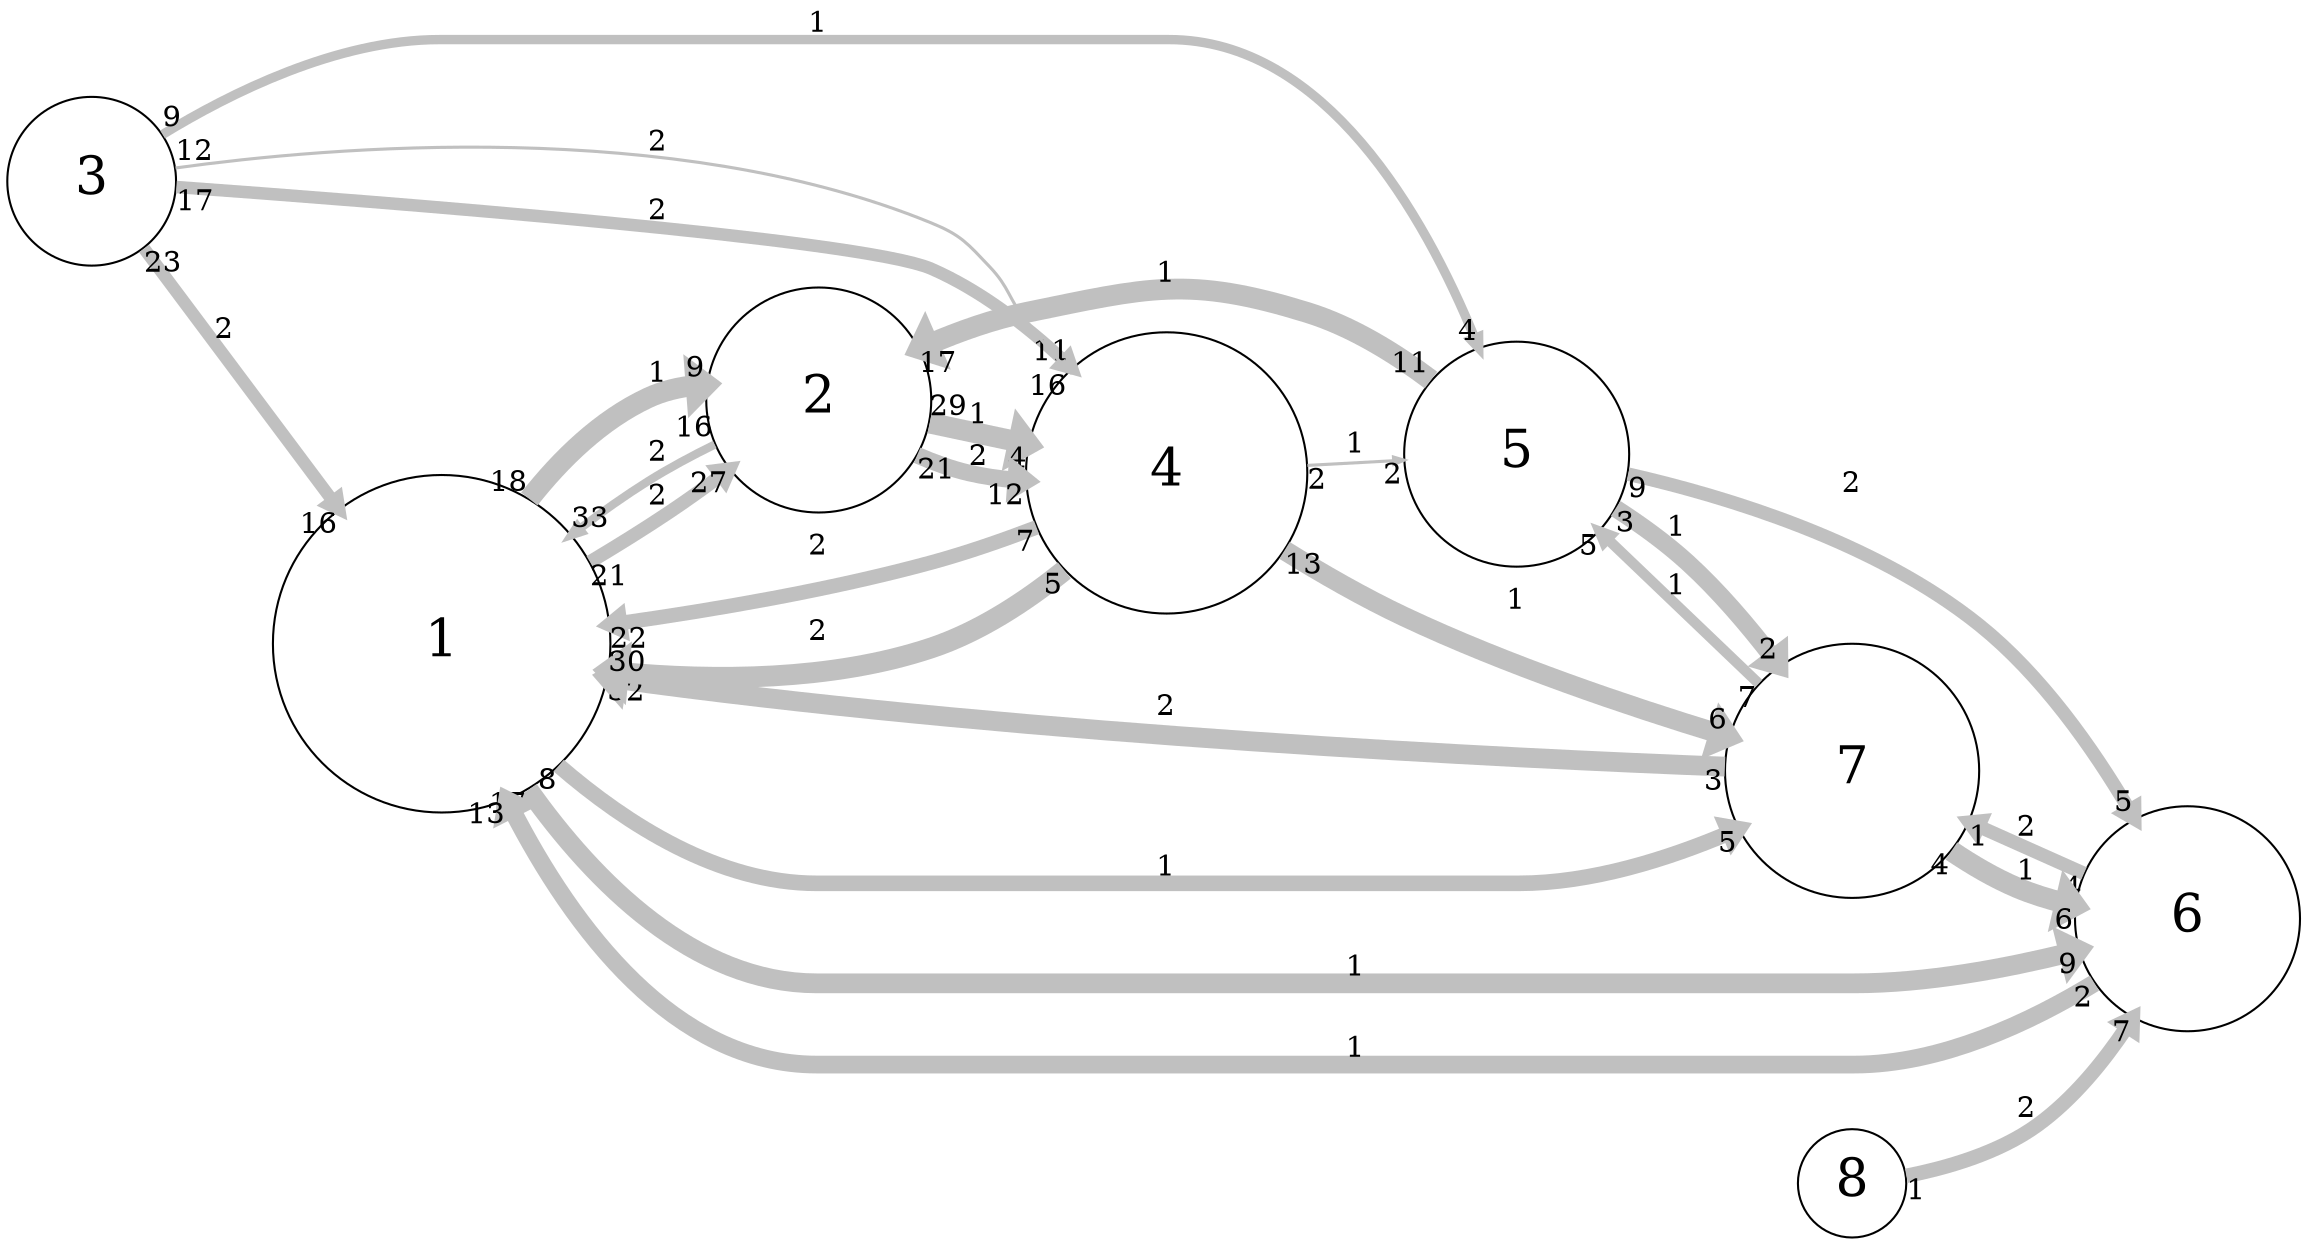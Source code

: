 digraph "" {
	graph [bb="0,0,1080,582.74",
		overlap=false,
		rankdir=LR,
		ratio=0.5,
		scale=1,
		splines=spline
	];
	node [fontsize=25,
		label="\N",
		shape=circle
	];
	edge [arrowsize=0.5,
		splines=true
	];
	0	[height=2.25,
		label=1,
		pos="205,279.24",
		width=2.25];
	1	[height=1.5,
		label=2,
		pos="382,396.24",
		width=1.5];
	0 -> 1	[key=0,
		capacity=2,
		color=grey,
		from_pd=20,
		head_lp="332.74,353.89",
		headlabel=27,
		label=2,
		lp="307,349.49",
		penwidth=6.5,
		pos="e,339.49,362.14 276.14,318.83 287.74,325.87 299.52,333.33 310.38,340.74 317.01,345.28 323.84,350.24 330.52,355.27",
		pt=8,
		tail_lp="282.89,310.58",
		taillabel=21,
		to_pd=26];
	0 -> 1	[key=1,
		capacity=1,
		color=grey,
		from_pd=17,
		head_lp="325.05,395.86",
		headlabel=9,
		label=1,
		lp="307,409.49",
		penwidth=10.0,
		pos="e,328.43,404.11 246.53,348.99 261.72,368.6 280.92,387.5 303.62,398.24 307.57,400.11 311.76,401.47 316.07,402.42",
		pt=1,
		tail_lp="239.78,357.24",
		taillabel=18,
		to_pd=8];
	5	[height=1.5,
		label=6,
		pos="1026,150.24",
		width=1.5];
	0 -> 5	[key=0,
		capacity=1,
		color=grey,
		from_pd=16,
		head_lp="969.6,129.61",
		headlabel=9,
		label=1,
		lp="636,111.49",
		penwidth=9.5,
		pos="e,972.98,137.86 256.46,216.59 276.46,196.08 301.12,175.45 328,163.24 542.58,65.808 833.98,109.07 961.19,135.37",
		pt=2,
		tail_lp="263.21,224.84",
		taillabel=17,
		to_pd=8];
	6	[height=1.6875,
		label=7,
		pos="868,220.24",
		width=1.6875];
	0 -> 6	[key=0,
		capacity=1,
		color=grey,
		from_pd=7,
		head_lp="810.27,200.6",
		headlabel=5,
		label=1,
		lp="547,175.49",
		penwidth=7.5,
		pos="e,813.64,192.35 261.54,220.95 293.47,193.73 336.09,167.24 381,167.24 381,167.24 381,167.24 712,167.24 743.01,167.24 775.72,176.86 \
803.06,187.9",
		pt=6,
		tail_lp="258.16,212.7",
		taillabel=8,
		to_pd=4];
	1 -> 0	[key=0,
		capacity=2,
		color=grey,
		from_pd=15,
		head_lp="274.08,339.63",
		headlabel=33,
		label=2,
		lp="307,369.49",
		penwidth=4.0,
		pos="e,267.33,331.38 332.67,373.83 322.85,368.74 312.74,363.09 303.62,357.24 294.42,351.34 285.06,344.74 275.96,337.94",
		pt=13,
		tail_lp="325.92,365.58",
		taillabel=16,
		to_pd=32];
	3	[height=1.875,
		label=4,
		pos="547,365.24",
		width=1.875];
	1 -> 3	[key=0,
		capacity=1,
		color=grey,
		from_pd=28,
		head_lp="477.54,387.65",
		headlabel=4,
		label=1,
		lp="458,393.49",
		penwidth=10.0,
		pos="e,480.92,379.4 435.76,387.83 444.33,386.36 453.11,384.81 461.38,383.24 463.75,382.79 466.17,382.33 468.61,381.85",
		pt=1,
		tail_lp="442.51,379.58",
		taillabel=29,
		to_pd=3];
	1 -> 3	[key=1,
		capacity=2,
		color=grey,
		from_pd=20,
		head_lp="472.51,351.37",
		headlabel=12,
		label=2,
		lp="458,371.49",
		penwidth=8.0,
		pos="e,479.26,359.62 430.13,370.71 438.11,367.41 446.45,364.56 454.62,362.74 458.82,361.81 463.15,361.1 467.55,360.58",
		pt=5,
		tail_lp="436.88,362.46",
		taillabel=21,
		to_pd=11];
	5 -> 0	[key=0,
		capacity=1,
		color=grey,
		from_pd=1,
		head_lp="243.23,195.86",
		headlabel=13,
		label=1,
		lp="636,89.494",
		penwidth=8.5,
		pos="e,236.48,204.11 981.51,119.38 951.4,101.01 909.57,81.244 869,81.244 381,81.244 381,81.244 381,81.244 317.02,81.244 270.82,140 242.01,\
193.5",
		pt=4,
		tail_lp="978.14,127.63",
		taillabel=2,
		to_pd=12];
	5 -> 6	[key=0,
		capacity=2,
		color=grey,
		from_pd=3,
		head_lp="927.51,187.52",
		headlabel=1,
		label=2,
		lp="951,193.49",
		penwidth=6.5,
		pos="e,924.14,195.77 976.39,172.32 969.02,175.65 961.5,179.05 954.38,182.24 947.96,185.12 941.28,188.12 934.6,191.1",
		pt=8,
		tail_lp="973.01,180.57",
		taillabel=4,
		to_pd=0];
	6 -> 0	[key=0,
		capacity=2,
		color=grey,
		from_pd=2,
		head_lp="290.88,268.76",
		headlabel=32,
		label=2,
		lp="547,246.49",
		penwidth=9.5,
		pos="e,284.13,260.51 807.06,221.12 703.76,223.3 485.76,230.91 303.62,257.24 301.14,257.6 298.62,257.99 296.09,258.41",
		pt=2,
		tail_lp="803.68,229.37",
		taillabel=3,
		to_pd=31];
	6 -> 5	[key=0,
		capacity=1,
		color=grey,
		from_pd=3,
		head_lp="968.65,162.82",
		headlabel=6,
		label=1,
		lp="951,170.49",
		penwidth=10.0,
		pos="e,972.03,154.57 914.51,180.6 924.83,173.31 936.15,166.51 947.62,161.74 951.57,160.11 955.71,158.7 959.95,157.48",
		pt=1,
		tail_lp="911.13,188.85",
		taillabel=4,
		to_pd=5];
	4	[height=1.5,
		label=5,
		pos="711,371.24",
		width=1.5];
	6 -> 4	[key=0,
		capacity=1,
		color=grey,
		from_pd=6,
		head_lp="752.41,324.27",
		headlabel=5,
		label=1,
		lp="786,307.49",
		penwidth=5.0,
		pos="e,749.04,332.52 822.39,260.99 809.44,273.02 795.36,286.3 782.62,298.74 774.16,307.02 765.26,315.96 756.73,324.64",
		pt=11,
		tail_lp="819.01,252.74",
		taillabel=7,
		to_pd=4];
	3 -> 0	[key=0,
		capacity=2,
		color=grey,
		from_pd=6,
		head_lp="292.64,291.34",
		headlabel=22,
		label=2,
		lp="382,325.49",
		penwidth=7.0,
		pos="e,285.89,287.22 485.94,335.48 470.01,328.5 452.61,321.67 436,316.74 391.23,303.46 340.08,294.53 297.4,288.73",
		pt=7,
		tail_lp="482.57,343.73",
		taillabel=7,
		to_pd=21];
	3 -> 0	[key=1,
		capacity=2,
		color=grey,
		from_pd=4,
		head_lp="291.69,255.21",
		headlabel=30,
		label=2,
		lp="382,282.49",
		penwidth=10.0,
		pos="e,284.94,263.46 500.88,315.58 482.57,298.95 460.06,282.44 436,273.74 392.15,257.89 340.45,257.64 297.2,262.06",
		pt=1,
		tail_lp="497.5,323.83",
		taillabel=5,
		to_pd=29];
	3 -> 6	[key=0,
		capacity=1,
		color=grey,
		from_pd=12,
		head_lp="805.38,243.81",
		headlabel=6,
		label=1,
		lp="711,300.49",
		penwidth=9.5,
		pos="e,808.75,235.56 601.73,324.89 618.82,313.2 638.19,301.08 657,291.74 701.84,269.49 755.28,251.4 797.03,238.99",
		pt=2,
		tail_lp="594.98,316.64",
		taillabel=13,
		to_pd=5];
	3 -> 4	[key=0,
		capacity=1,
		color=grey,
		from_pd=1,
		head_lp="653.3,361.02",
		headlabel=2,
		label=1,
		lp="636,377.49",
		penwidth=1.5,
		pos="e,656.67,369.27 614.83,367.72 626.38,368.15 638.32,368.59 649.68,369.01",
		pt=18,
		tail_lp="618.2,359.47",
		taillabel=2,
		to_pd=1];
	2	[height=1.125,
		label=3,
		pos="40,499.24",
		width=1.125];
	2 -> 0	[key=0,
		capacity=2,
		color=grey,
		from_pd=22,
		head_lp="162.79,335.73",
		headlabel=16,
		label=2,
		lp="102,424.49",
		penwidth=6.0,
		pos="e,156.04,343.98 64.702,467.25 86.772,437.47 120.49,391.95 149.23,353.17",
		pt=9,
		tail_lp="57.952,459",
		taillabel=23,
		to_pd=15];
	2 -> 3	[key=0,
		capacity=2,
		color=grey,
		from_pd=16,
		head_lp="493.84,406.69",
		headlabel=11,
		label=2,
		lp="307,486.49",
		penwidth=6.0,
		pos="e,500.59,414.94 80.645,496.58 174.31,490.09 403.84,473 436,459.24 456.26,450.58 475.55,436.82 492.15,422.47",
		pt=9,
		tail_lp="87.395,488.33",
		taillabel=17,
		to_pd=10];
	2 -> 3	[key=1,
		capacity=2,
		color=grey,
		from_pd=11,
		head_lp="507.19,422.54",
		headlabel=16,
		label=2,
		lp="307,520.49",
		penwidth=1.5,
		pos="e,500.44,414.29 80.215,506.03 153.46,516.9 314.61,532.15 436,481.24 449.24,475.69 451.22,471.4 461.38,461.24 470.58,452.04 471.08,\
448.17 479.5,438.24 484.7,432.11 490.22,425.78 495.77,419.53",
		pt=18,
		tail_lp="86.965,514.28",
		taillabel=12,
		to_pd=15];
	2 -> 4	[key=0,
		capacity=1,
		color=grey,
		from_pd=8,
		head_lp="689.39,430.73",
		headlabel=4,
		label=1,
		lp="382,574.49",
		penwidth=4.5,
		pos="e,692.77,422.48 74.03,521.74 105.86,541.2 156.12,566.24 204,566.24 204,566.24 204,566.24 548,566.24 618.58,566.24 664.31,489.72 \
688.62,432.55",
		pt=12,
		tail_lp="77.405,529.99",
		taillabel=9,
		to_pd=3];
	4 -> 1	[key=0,
		capacity=1,
		color=grey,
		from_pd=10,
		head_lp="435.84,415.08",
		headlabel=17,
		label=1,
		lp="547,462.49",
		penwidth=10.0,
		pos="e,429.09,423.33 671.47,408.72 655.24,422.01 635.29,435.36 614.5,442.24 557.54,461.1 538.02,455.48 479.5,442.24 466.33,439.27 452.86,\
434.27 440.31,428.64",
		pt=1,
		tail_lp="678.22,416.97",
		taillabel=11,
		to_pd=16];
	4 -> 5	[key=0,
		capacity=2,
		color=grey,
		from_pd=8,
		head_lp="997.95,206.81",
		headlabel=5,
		label=2,
		lp="868,358.49",
		penwidth=6.5,
		pos="e,1001.3,198.56 764.3,361.37 811.29,350.39 880.19,328.89 928.75,290.24 956.41,268.23 979.27,236.14 995.76,208.23",
		pt=8,
		tail_lp="767.67,353.12",
		taillabel=9,
		to_pd=4];
	4 -> 6	[key=0,
		capacity=1,
		color=grey,
		from_pd=2,
		head_lp="829.33,278.43",
		headlabel=2,
		label=1,
		lp="786,333.49",
		penwidth=8.5,
		pos="e,832.71,270.18 757.98,343.8 768.78,336.44 779.89,328.06 789.38,319.24 802.11,307.41 814.44,293.35 825.37,279.61",
		pt=4,
		tail_lp="754.61,352.05",
		taillabel=3,
		to_pd=1];
	7	[height=0.71693,
		label=8,
		pos="868,26.244",
		width=0.71693];
	7 -> 5	[key=0,
		capacity=2,
		color=grey,
		from_pd=0,
		head_lp="996.98,94.198",
		headlabel=7,
		label=2,
		lp="951,59.494",
		penwidth=7.0,
		pos="e,1000.4,102.45 894.08,28.961 912.2,31.93 936.51,38.084 954.38,50.744 969.9,61.749 983.23,77.286 993.99,92.818",
		pt=7,
		tail_lp="897.46,20.711",
		taillabel=1,
		to_pd=6];
}
